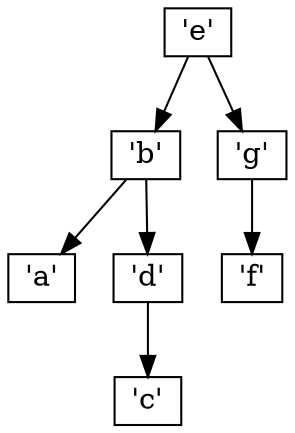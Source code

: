 digraph {
    graph [rankdir=TB
          ,bgcolor=white];
    node [shape=box
         ,width=0.1
         ,height=0.1];
    0 [label="'e'"];
    1 [label="'b'"];
    2 [label="'a'"];
    3 [label="'d'"];
    4 [label="'c'"];
    5 [label="'g'"];
    6 [label="'f'"];
    0 -> 5 [label=""];
    0 -> 1 [label=""];
    1 -> 3 [label=""];
    1 -> 2 [label=""];
    3 -> 4 [label=""];
    5 -> 6 [label=""];
}